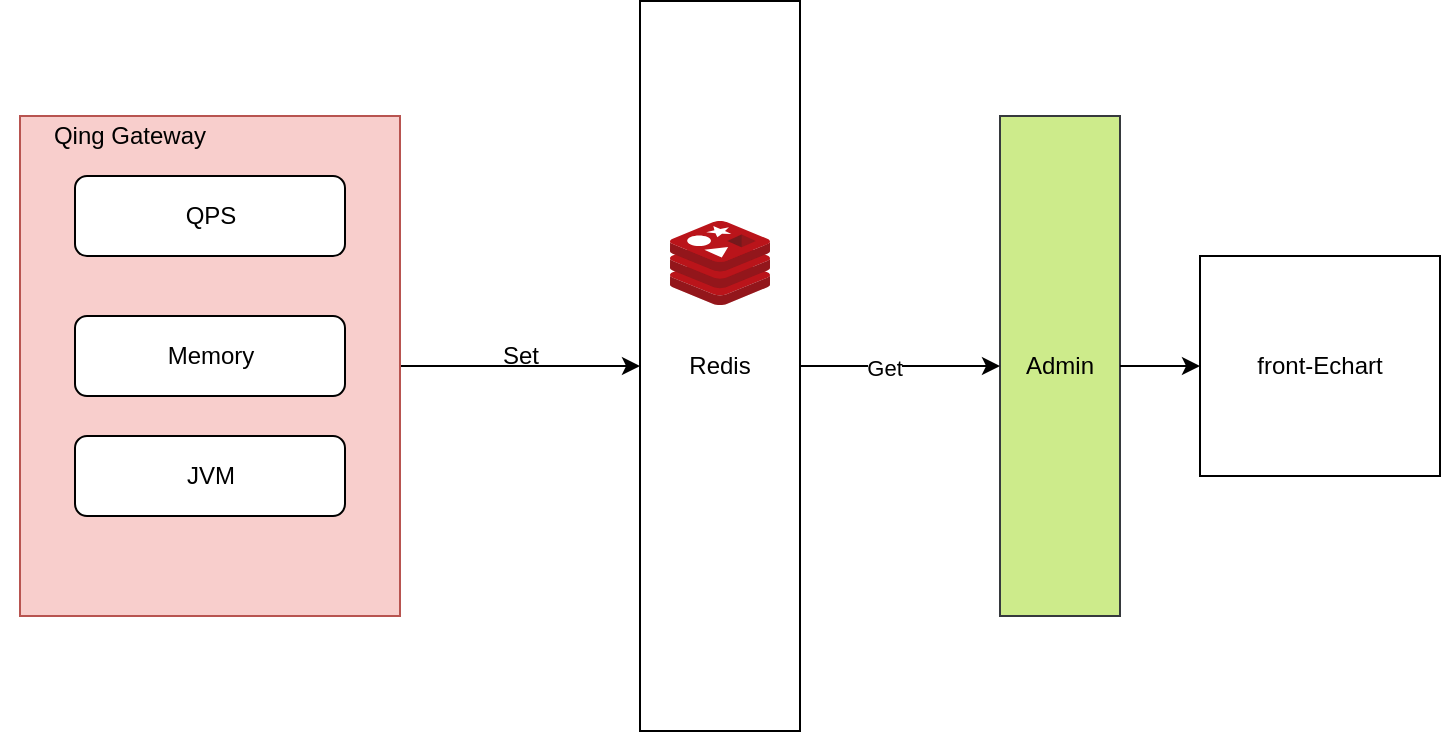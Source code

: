 <mxfile version="17.4.2" type="device"><diagram id="IGFraAlGI9SxcasYzGi7" name="第 1 页"><mxGraphModel dx="760" dy="582" grid="1" gridSize="10" guides="1" tooltips="1" connect="1" arrows="1" fold="1" page="1" pageScale="1" pageWidth="827" pageHeight="1169" math="0" shadow="0"><root><mxCell id="0"/><mxCell id="1" parent="0"/><mxCell id="HJxyQtVRBB37pdTVeeqC-8" value="" style="group;fillColor=#f9f7ed;strokeColor=#36393d;" vertex="1" connectable="0" parent="1"><mxGeometry x="470" y="112.5" width="80" height="365" as="geometry"/></mxCell><mxCell id="HJxyQtVRBB37pdTVeeqC-2" value="Redis" style="rounded=0;whiteSpace=wrap;html=1;" vertex="1" parent="HJxyQtVRBB37pdTVeeqC-8"><mxGeometry width="80" height="365" as="geometry"/></mxCell><mxCell id="HJxyQtVRBB37pdTVeeqC-7" value="" style="sketch=0;aspect=fixed;html=1;points=[];align=center;image;fontSize=12;image=img/lib/mscae/Cache_Redis_Product.svg;" vertex="1" parent="HJxyQtVRBB37pdTVeeqC-8"><mxGeometry x="15" y="110" width="50" height="42" as="geometry"/></mxCell><mxCell id="HJxyQtVRBB37pdTVeeqC-19" style="edgeStyle=orthogonalEdgeStyle;rounded=0;orthogonalLoop=1;jettySize=auto;html=1;" edge="1" parent="1" source="HJxyQtVRBB37pdTVeeqC-11" target="HJxyQtVRBB37pdTVeeqC-2"><mxGeometry relative="1" as="geometry"/></mxCell><mxCell id="HJxyQtVRBB37pdTVeeqC-11" value="" style="rounded=0;whiteSpace=wrap;html=1;fillColor=#f8cecc;strokeColor=#b85450;" vertex="1" parent="1"><mxGeometry x="160" y="170" width="190" height="250" as="geometry"/></mxCell><mxCell id="HJxyQtVRBB37pdTVeeqC-12" value="" style="rounded=0;whiteSpace=wrap;html=1;fillColor=#cdeb8b;strokeColor=#36393d;" vertex="1" parent="1"><mxGeometry x="650" y="170" width="60" height="250" as="geometry"/></mxCell><mxCell id="HJxyQtVRBB37pdTVeeqC-13" value="QPS" style="rounded=1;whiteSpace=wrap;html=1;" vertex="1" parent="1"><mxGeometry x="187.5" y="200" width="135" height="40" as="geometry"/></mxCell><mxCell id="HJxyQtVRBB37pdTVeeqC-15" value="Memory" style="rounded=1;whiteSpace=wrap;html=1;" vertex="1" parent="1"><mxGeometry x="187.5" y="270" width="135" height="40" as="geometry"/></mxCell><mxCell id="HJxyQtVRBB37pdTVeeqC-18" value="JVM" style="rounded=1;whiteSpace=wrap;html=1;" vertex="1" parent="1"><mxGeometry x="187.5" y="330" width="135" height="40" as="geometry"/></mxCell><mxCell id="HJxyQtVRBB37pdTVeeqC-25" value="" style="edgeStyle=orthogonalEdgeStyle;rounded=0;orthogonalLoop=1;jettySize=auto;html=1;" edge="1" parent="1" source="HJxyQtVRBB37pdTVeeqC-2" target="HJxyQtVRBB37pdTVeeqC-12"><mxGeometry relative="1" as="geometry"/></mxCell><mxCell id="HJxyQtVRBB37pdTVeeqC-30" value="Get" style="edgeLabel;html=1;align=center;verticalAlign=middle;resizable=0;points=[];" vertex="1" connectable="0" parent="HJxyQtVRBB37pdTVeeqC-25"><mxGeometry x="-0.16" y="-1" relative="1" as="geometry"><mxPoint as="offset"/></mxGeometry></mxCell><mxCell id="HJxyQtVRBB37pdTVeeqC-26" value="Qing Gateway" style="text;html=1;strokeColor=none;fillColor=none;align=center;verticalAlign=middle;whiteSpace=wrap;rounded=0;" vertex="1" parent="1"><mxGeometry x="150" y="170" width="130" height="20" as="geometry"/></mxCell><mxCell id="HJxyQtVRBB37pdTVeeqC-32" value="" style="edgeStyle=orthogonalEdgeStyle;rounded=0;orthogonalLoop=1;jettySize=auto;html=1;" edge="1" parent="1" source="HJxyQtVRBB37pdTVeeqC-28" target="HJxyQtVRBB37pdTVeeqC-31"><mxGeometry relative="1" as="geometry"/></mxCell><mxCell id="HJxyQtVRBB37pdTVeeqC-28" value="Admin" style="text;html=1;strokeColor=none;fillColor=none;align=center;verticalAlign=middle;whiteSpace=wrap;rounded=0;" vertex="1" parent="1"><mxGeometry x="650" y="280" width="60" height="30" as="geometry"/></mxCell><mxCell id="HJxyQtVRBB37pdTVeeqC-29" value="Set" style="text;html=1;align=center;verticalAlign=middle;resizable=0;points=[];autosize=1;strokeColor=none;fillColor=none;" vertex="1" parent="1"><mxGeometry x="395" y="280" width="30" height="20" as="geometry"/></mxCell><mxCell id="HJxyQtVRBB37pdTVeeqC-31" value="front-Echart" style="rounded=0;whiteSpace=wrap;html=1;" vertex="1" parent="1"><mxGeometry x="750" y="240" width="120" height="110" as="geometry"/></mxCell></root></mxGraphModel></diagram></mxfile>